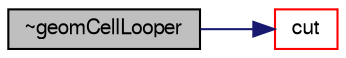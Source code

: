 digraph "~geomCellLooper"
{
  bgcolor="transparent";
  edge [fontname="FreeSans",fontsize="10",labelfontname="FreeSans",labelfontsize="10"];
  node [fontname="FreeSans",fontsize="10",shape=record];
  rankdir="LR";
  Node2 [label="~geomCellLooper",height=0.2,width=0.4,color="black", fillcolor="grey75", style="filled", fontcolor="black"];
  Node2 -> Node3 [color="midnightblue",fontsize="10",style="solid",fontname="FreeSans"];
  Node3 [label="cut",height=0.2,width=0.4,color="red",URL="$a21474.html#a3d6305b93327dbf1434bf2c8362a3a3e",tooltip="Create cut along circumference of cellI. Gets current mesh cuts. "];
}
